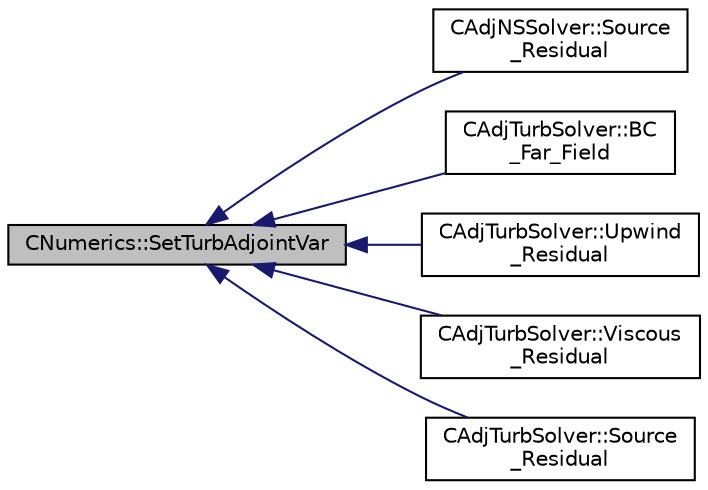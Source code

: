 digraph "CNumerics::SetTurbAdjointVar"
{
  edge [fontname="Helvetica",fontsize="10",labelfontname="Helvetica",labelfontsize="10"];
  node [fontname="Helvetica",fontsize="10",shape=record];
  rankdir="LR";
  Node866 [label="CNumerics::SetTurbAdjointVar",height=0.2,width=0.4,color="black", fillcolor="grey75", style="filled", fontcolor="black"];
  Node866 -> Node867 [dir="back",color="midnightblue",fontsize="10",style="solid",fontname="Helvetica"];
  Node867 [label="CAdjNSSolver::Source\l_Residual",height=0.2,width=0.4,color="black", fillcolor="white", style="filled",URL="$class_c_adj_n_s_solver.html#af2cb5ceadb98384f7504b6f7c6e6840c",tooltip="Source term computation. "];
  Node866 -> Node868 [dir="back",color="midnightblue",fontsize="10",style="solid",fontname="Helvetica"];
  Node868 [label="CAdjTurbSolver::BC\l_Far_Field",height=0.2,width=0.4,color="black", fillcolor="white", style="filled",URL="$class_c_adj_turb_solver.html#addd84c04f6899df8bc0a99748e3235ab",tooltip="Impose the boundary condition to the far field using characteristics. "];
  Node866 -> Node869 [dir="back",color="midnightblue",fontsize="10",style="solid",fontname="Helvetica"];
  Node869 [label="CAdjTurbSolver::Upwind\l_Residual",height=0.2,width=0.4,color="black", fillcolor="white", style="filled",URL="$class_c_adj_turb_solver.html#ad7f35bfeec670ed4357083ecdada59f5",tooltip="Compute the spatial integration using a upwind scheme. "];
  Node866 -> Node870 [dir="back",color="midnightblue",fontsize="10",style="solid",fontname="Helvetica"];
  Node870 [label="CAdjTurbSolver::Viscous\l_Residual",height=0.2,width=0.4,color="black", fillcolor="white", style="filled",URL="$class_c_adj_turb_solver.html#a70a725062ef93315581ef9394250287b",tooltip="Compute the viscous residuals for the turbulent adjoint equation. "];
  Node866 -> Node871 [dir="back",color="midnightblue",fontsize="10",style="solid",fontname="Helvetica"];
  Node871 [label="CAdjTurbSolver::Source\l_Residual",height=0.2,width=0.4,color="black", fillcolor="white", style="filled",URL="$class_c_adj_turb_solver.html#a4747f82b90660beb3b54cb04a3b5a9ef",tooltip="Source term computation. "];
}
